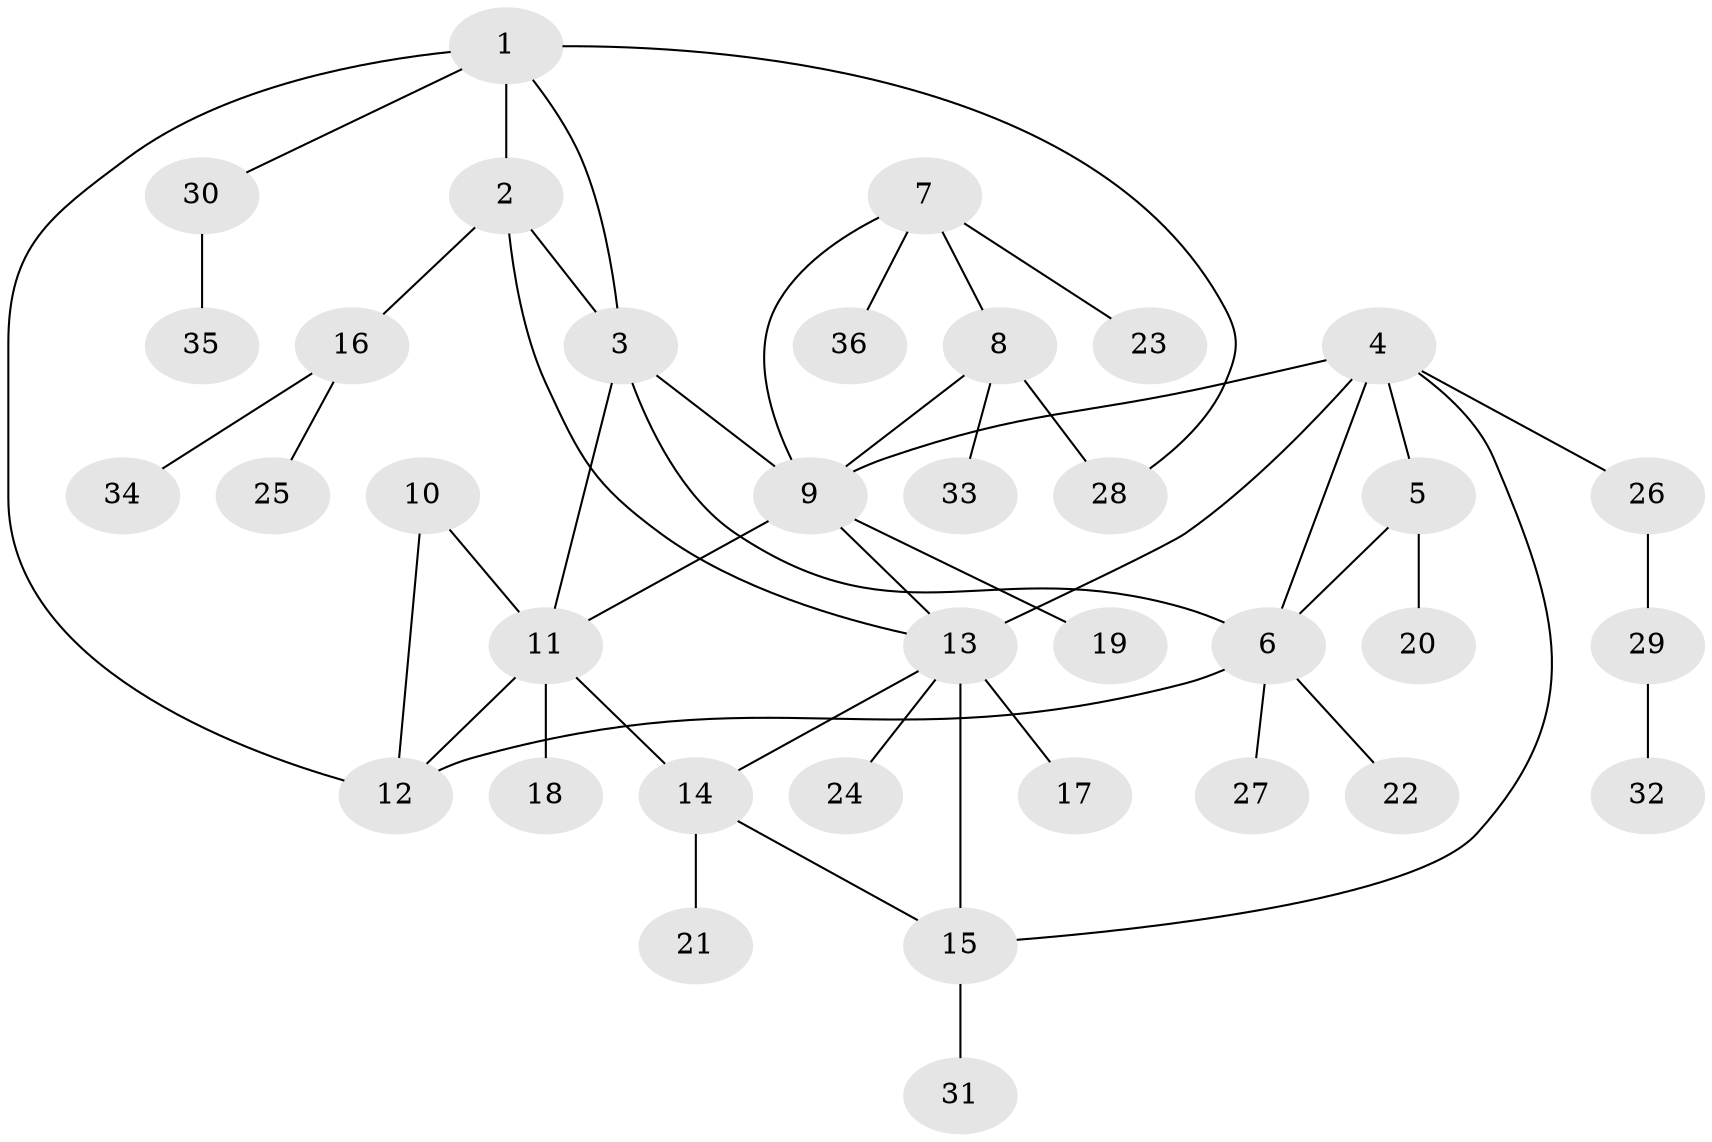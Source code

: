// original degree distribution, {5: 0.07042253521126761, 8: 0.028169014084507043, 6: 0.04225352112676056, 4: 0.04225352112676056, 10: 0.014084507042253521, 3: 0.04225352112676056, 7: 0.014084507042253521, 11: 0.014084507042253521, 1: 0.5915492957746479, 2: 0.14084507042253522}
// Generated by graph-tools (version 1.1) at 2025/52/03/04/25 22:52:06]
// undirected, 36 vertices, 49 edges
graph export_dot {
  node [color=gray90,style=filled];
  1;
  2;
  3;
  4;
  5;
  6;
  7;
  8;
  9;
  10;
  11;
  12;
  13;
  14;
  15;
  16;
  17;
  18;
  19;
  20;
  21;
  22;
  23;
  24;
  25;
  26;
  27;
  28;
  29;
  30;
  31;
  32;
  33;
  34;
  35;
  36;
  1 -- 2 [weight=4.0];
  1 -- 3 [weight=1.0];
  1 -- 12 [weight=1.0];
  1 -- 28 [weight=1.0];
  1 -- 30 [weight=1.0];
  2 -- 3 [weight=1.0];
  2 -- 13 [weight=1.0];
  2 -- 16 [weight=1.0];
  3 -- 6 [weight=1.0];
  3 -- 9 [weight=1.0];
  3 -- 11 [weight=1.0];
  4 -- 5 [weight=1.0];
  4 -- 6 [weight=3.0];
  4 -- 9 [weight=1.0];
  4 -- 13 [weight=1.0];
  4 -- 15 [weight=1.0];
  4 -- 26 [weight=1.0];
  5 -- 6 [weight=1.0];
  5 -- 20 [weight=1.0];
  6 -- 12 [weight=2.0];
  6 -- 22 [weight=1.0];
  6 -- 27 [weight=1.0];
  7 -- 8 [weight=1.0];
  7 -- 9 [weight=1.0];
  7 -- 23 [weight=1.0];
  7 -- 36 [weight=1.0];
  8 -- 9 [weight=1.0];
  8 -- 28 [weight=2.0];
  8 -- 33 [weight=1.0];
  9 -- 11 [weight=1.0];
  9 -- 13 [weight=1.0];
  9 -- 19 [weight=1.0];
  10 -- 11 [weight=1.0];
  10 -- 12 [weight=1.0];
  11 -- 12 [weight=1.0];
  11 -- 14 [weight=1.0];
  11 -- 18 [weight=2.0];
  13 -- 14 [weight=1.0];
  13 -- 15 [weight=1.0];
  13 -- 17 [weight=4.0];
  13 -- 24 [weight=1.0];
  14 -- 15 [weight=1.0];
  14 -- 21 [weight=2.0];
  15 -- 31 [weight=1.0];
  16 -- 25 [weight=1.0];
  16 -- 34 [weight=1.0];
  26 -- 29 [weight=1.0];
  29 -- 32 [weight=1.0];
  30 -- 35 [weight=2.0];
}
